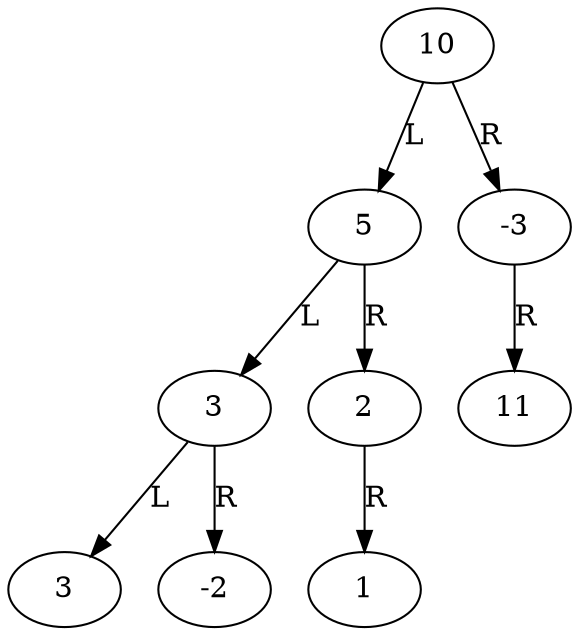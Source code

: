 digraph {
	1 [label=10]
	2 [label=5]
	3 [label=3]
	4 [label=3]
	3 -> 4 [label=L]
	5 [label=-2]
	3 -> 5 [label=R]
	2 -> 3 [label=L]
	6 [label=2]
	7 [label=1]
	6 -> 7 [label=R]
	2 -> 6 [label=R]
	1 -> 2 [label=L]
	8 [label=-3]
	9 [label=11]
	8 -> 9 [label=R]
	1 -> 8 [label=R]
}
